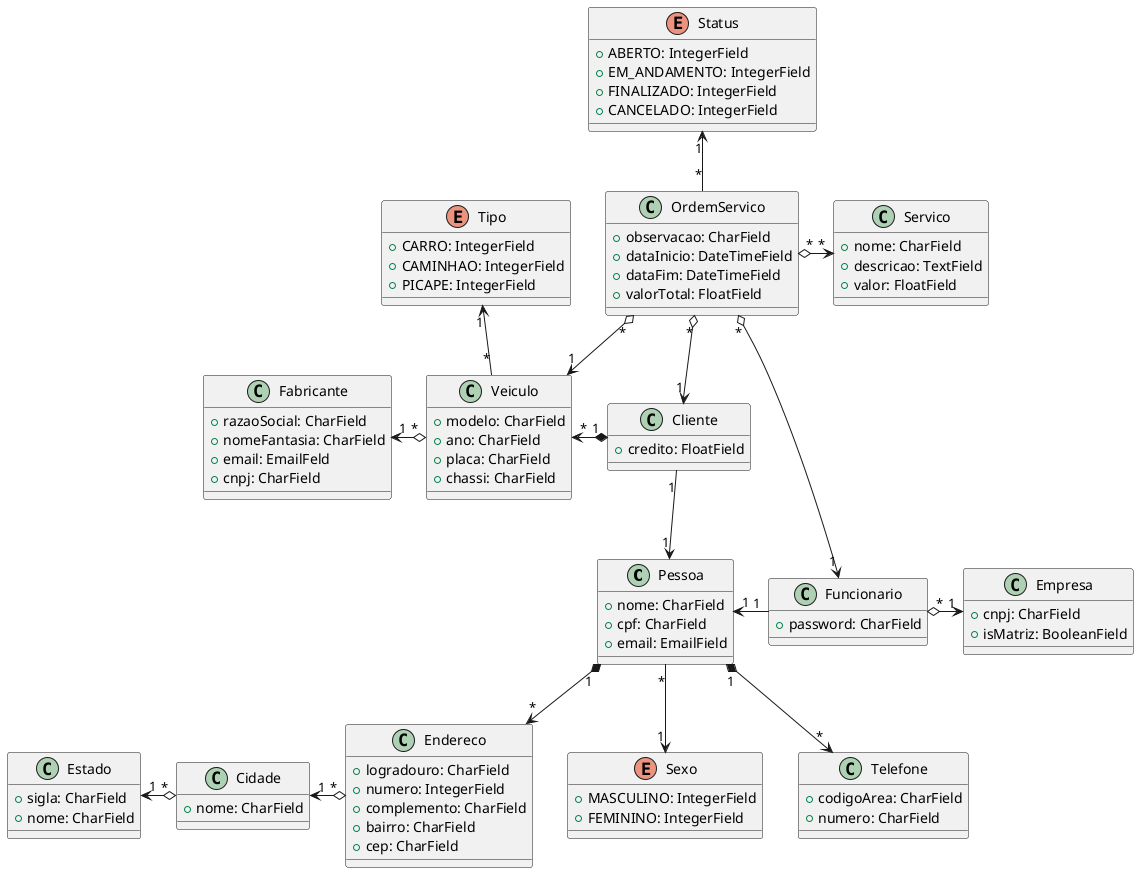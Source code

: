 @startuml
'https://plantuml.com/class-diagram

class Pessoa {
    + nome: CharField
    + cpf: CharField
    + email: EmailField
}

class Funcionario {
    + password: CharField
}

class Cliente {
    + credito: FloatField
}

enum Sexo {
    + MASCULINO: IntegerField
    + FEMININO: IntegerField
}

class Telefone {
    + codigoArea: CharField
    + numero: CharField
}

class Empresa {
    + cnpj: CharField
    + isMatriz: BooleanField
}

class Endereco {
    + logradouro: CharField
    + numero: IntegerField
    + complemento: CharField
    + bairro: CharField
    + cep: CharField
}

class Cidade {
    + nome: CharField
}

class Estado {
    + sigla: CharField
    + nome: CharField
}

class Fabricante {
    + razaoSocial: CharField
    + nomeFantasia: CharField
    + email: EmailFeld
    + cnpj: CharField
}

class Veiculo {
    + modelo: CharField
    + ano: CharField
    + placa: CharField
    + chassi: CharField
}

enum Tipo {
    + CARRO: IntegerField
    + CAMINHAO: IntegerField
    + PICAPE: IntegerField
}

class Servico {
    + nome: CharField
    + descricao: TextField
    + valor: FloatField
}

class OrdemServico {
    + observacao: CharField
    + dataInicio: DateTimeField
    + dataFim: DateTimeField
    + valorTotal: FloatField
}

enum Status {
    + ABERTO: IntegerField
    + EM_ANDAMENTO: IntegerField
    + FINALIZADO: IntegerField
    + CANCELADO: IntegerField
}

OrdemServico "*" o--> "1" Veiculo
OrdemServico "*" o-left-> "1" Cliente
OrdemServico "*" o--> "1" Funcionario
OrdemServico "*" o-right-> "*" Servico
OrdemServico "*" -up-> "1" Status

Veiculo "*" -up-> "1" Tipo
Veiculo "*" o-left-> "1" Fabricante

Funcionario "1" -left-> "1" Pessoa
Funcionario "*" o-right-> "1" Empresa

Cliente "1" --> "1" Pessoa
Cliente "1" *-left-> "*" Veiculo

Pessoa "1" *-down-> "*" Endereco
Pessoa "1" *--> "*" Telefone
Pessoa "*" --> "1" Sexo

Endereco "*" o-left-> "1" Cidade

Cidade "*" o-left-> "1" Estado

@enduml
